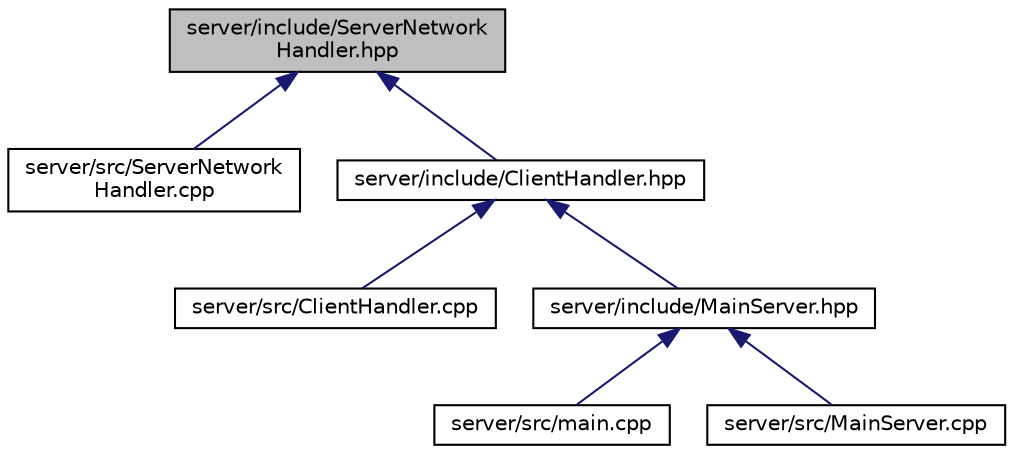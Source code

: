 digraph "server/include/ServerNetworkHandler.hpp"
{
 // INTERACTIVE_SVG=YES
 // LATEX_PDF_SIZE
  edge [fontname="Helvetica",fontsize="10",labelfontname="Helvetica",labelfontsize="10"];
  node [fontname="Helvetica",fontsize="10",shape=record];
  Node1 [label="server/include/ServerNetwork\lHandler.hpp",height=0.2,width=0.4,color="black", fillcolor="grey75", style="filled", fontcolor="black",tooltip=" "];
  Node1 -> Node2 [dir="back",color="midnightblue",fontsize="10",style="solid",fontname="Helvetica"];
  Node2 [label="server/src/ServerNetwork\lHandler.cpp",height=0.2,width=0.4,color="black", fillcolor="white", style="filled",URL="$ServerNetworkHandler_8cpp.html",tooltip=" "];
  Node1 -> Node3 [dir="back",color="midnightblue",fontsize="10",style="solid",fontname="Helvetica"];
  Node3 [label="server/include/ClientHandler.hpp",height=0.2,width=0.4,color="black", fillcolor="white", style="filled",URL="$ClientHandler_8hpp.html",tooltip=" "];
  Node3 -> Node4 [dir="back",color="midnightblue",fontsize="10",style="solid",fontname="Helvetica"];
  Node4 [label="server/src/ClientHandler.cpp",height=0.2,width=0.4,color="black", fillcolor="white", style="filled",URL="$ClientHandler_8cpp.html",tooltip=" "];
  Node3 -> Node5 [dir="back",color="midnightblue",fontsize="10",style="solid",fontname="Helvetica"];
  Node5 [label="server/include/MainServer.hpp",height=0.2,width=0.4,color="black", fillcolor="white", style="filled",URL="$MainServer_8hpp.html",tooltip=" "];
  Node5 -> Node6 [dir="back",color="midnightblue",fontsize="10",style="solid",fontname="Helvetica"];
  Node6 [label="server/src/main.cpp",height=0.2,width=0.4,color="black", fillcolor="white", style="filled",URL="$server_2src_2main_8cpp.html",tooltip=" "];
  Node5 -> Node7 [dir="back",color="midnightblue",fontsize="10",style="solid",fontname="Helvetica"];
  Node7 [label="server/src/MainServer.cpp",height=0.2,width=0.4,color="black", fillcolor="white", style="filled",URL="$MainServer_8cpp.html",tooltip=" "];
}
